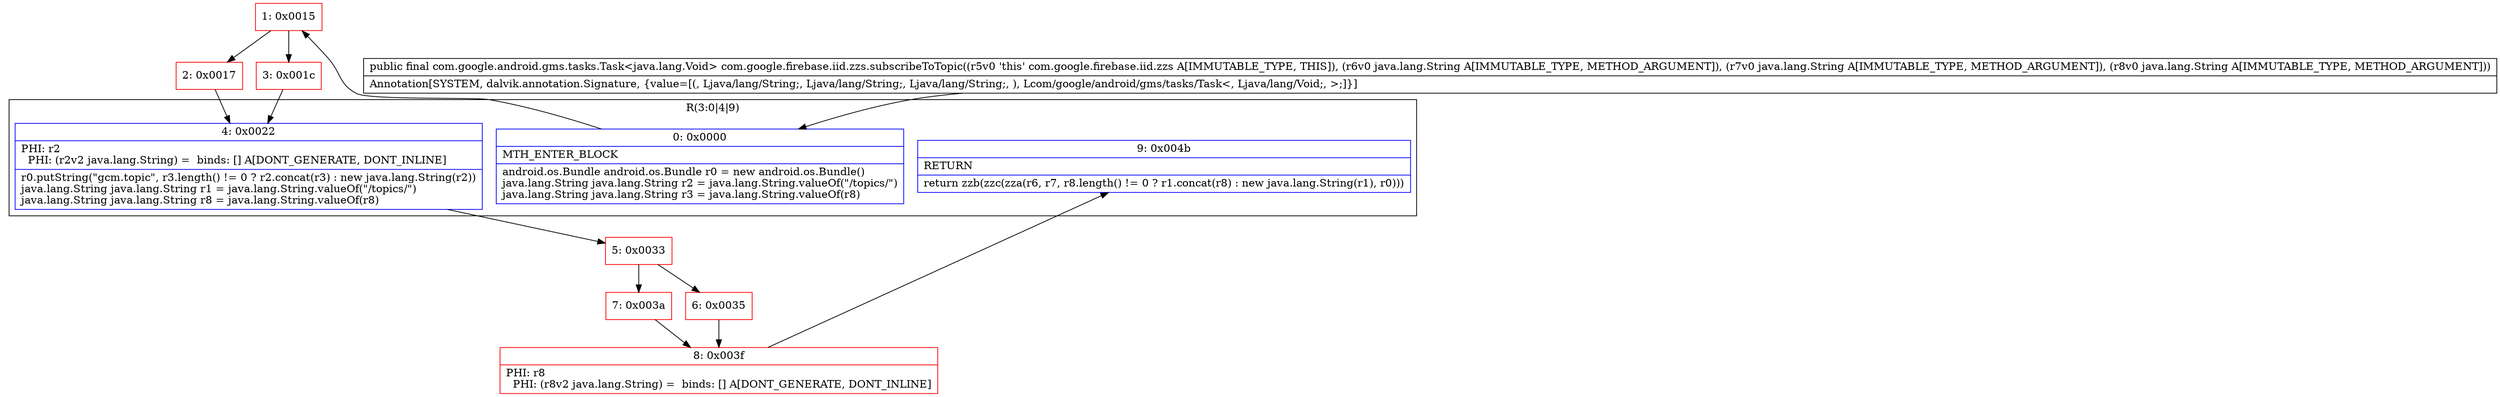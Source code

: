 digraph "CFG forcom.google.firebase.iid.zzs.subscribeToTopic(Ljava\/lang\/String;Ljava\/lang\/String;Ljava\/lang\/String;)Lcom\/google\/android\/gms\/tasks\/Task;" {
subgraph cluster_Region_256664881 {
label = "R(3:0|4|9)";
node [shape=record,color=blue];
Node_0 [shape=record,label="{0\:\ 0x0000|MTH_ENTER_BLOCK\l|android.os.Bundle android.os.Bundle r0 = new android.os.Bundle()\ljava.lang.String java.lang.String r2 = java.lang.String.valueOf(\"\/topics\/\")\ljava.lang.String java.lang.String r3 = java.lang.String.valueOf(r8)\l}"];
Node_4 [shape=record,label="{4\:\ 0x0022|PHI: r2 \l  PHI: (r2v2 java.lang.String) =  binds: [] A[DONT_GENERATE, DONT_INLINE]\l|r0.putString(\"gcm.topic\", r3.length() != 0 ? r2.concat(r3) : new java.lang.String(r2))\ljava.lang.String java.lang.String r1 = java.lang.String.valueOf(\"\/topics\/\")\ljava.lang.String java.lang.String r8 = java.lang.String.valueOf(r8)\l}"];
Node_9 [shape=record,label="{9\:\ 0x004b|RETURN\l|return zzb(zzc(zza(r6, r7, r8.length() != 0 ? r1.concat(r8) : new java.lang.String(r1), r0)))\l}"];
}
Node_1 [shape=record,color=red,label="{1\:\ 0x0015}"];
Node_2 [shape=record,color=red,label="{2\:\ 0x0017}"];
Node_3 [shape=record,color=red,label="{3\:\ 0x001c}"];
Node_5 [shape=record,color=red,label="{5\:\ 0x0033}"];
Node_6 [shape=record,color=red,label="{6\:\ 0x0035}"];
Node_7 [shape=record,color=red,label="{7\:\ 0x003a}"];
Node_8 [shape=record,color=red,label="{8\:\ 0x003f|PHI: r8 \l  PHI: (r8v2 java.lang.String) =  binds: [] A[DONT_GENERATE, DONT_INLINE]\l}"];
MethodNode[shape=record,label="{public final com.google.android.gms.tasks.Task\<java.lang.Void\> com.google.firebase.iid.zzs.subscribeToTopic((r5v0 'this' com.google.firebase.iid.zzs A[IMMUTABLE_TYPE, THIS]), (r6v0 java.lang.String A[IMMUTABLE_TYPE, METHOD_ARGUMENT]), (r7v0 java.lang.String A[IMMUTABLE_TYPE, METHOD_ARGUMENT]), (r8v0 java.lang.String A[IMMUTABLE_TYPE, METHOD_ARGUMENT]))  | Annotation[SYSTEM, dalvik.annotation.Signature, \{value=[(, Ljava\/lang\/String;, Ljava\/lang\/String;, Ljava\/lang\/String;, ), Lcom\/google\/android\/gms\/tasks\/Task\<, Ljava\/lang\/Void;, \>;]\}]\l}"];
MethodNode -> Node_0;
Node_0 -> Node_1;
Node_4 -> Node_5;
Node_1 -> Node_2;
Node_1 -> Node_3;
Node_2 -> Node_4;
Node_3 -> Node_4;
Node_5 -> Node_6;
Node_5 -> Node_7;
Node_6 -> Node_8;
Node_7 -> Node_8;
Node_8 -> Node_9;
}

